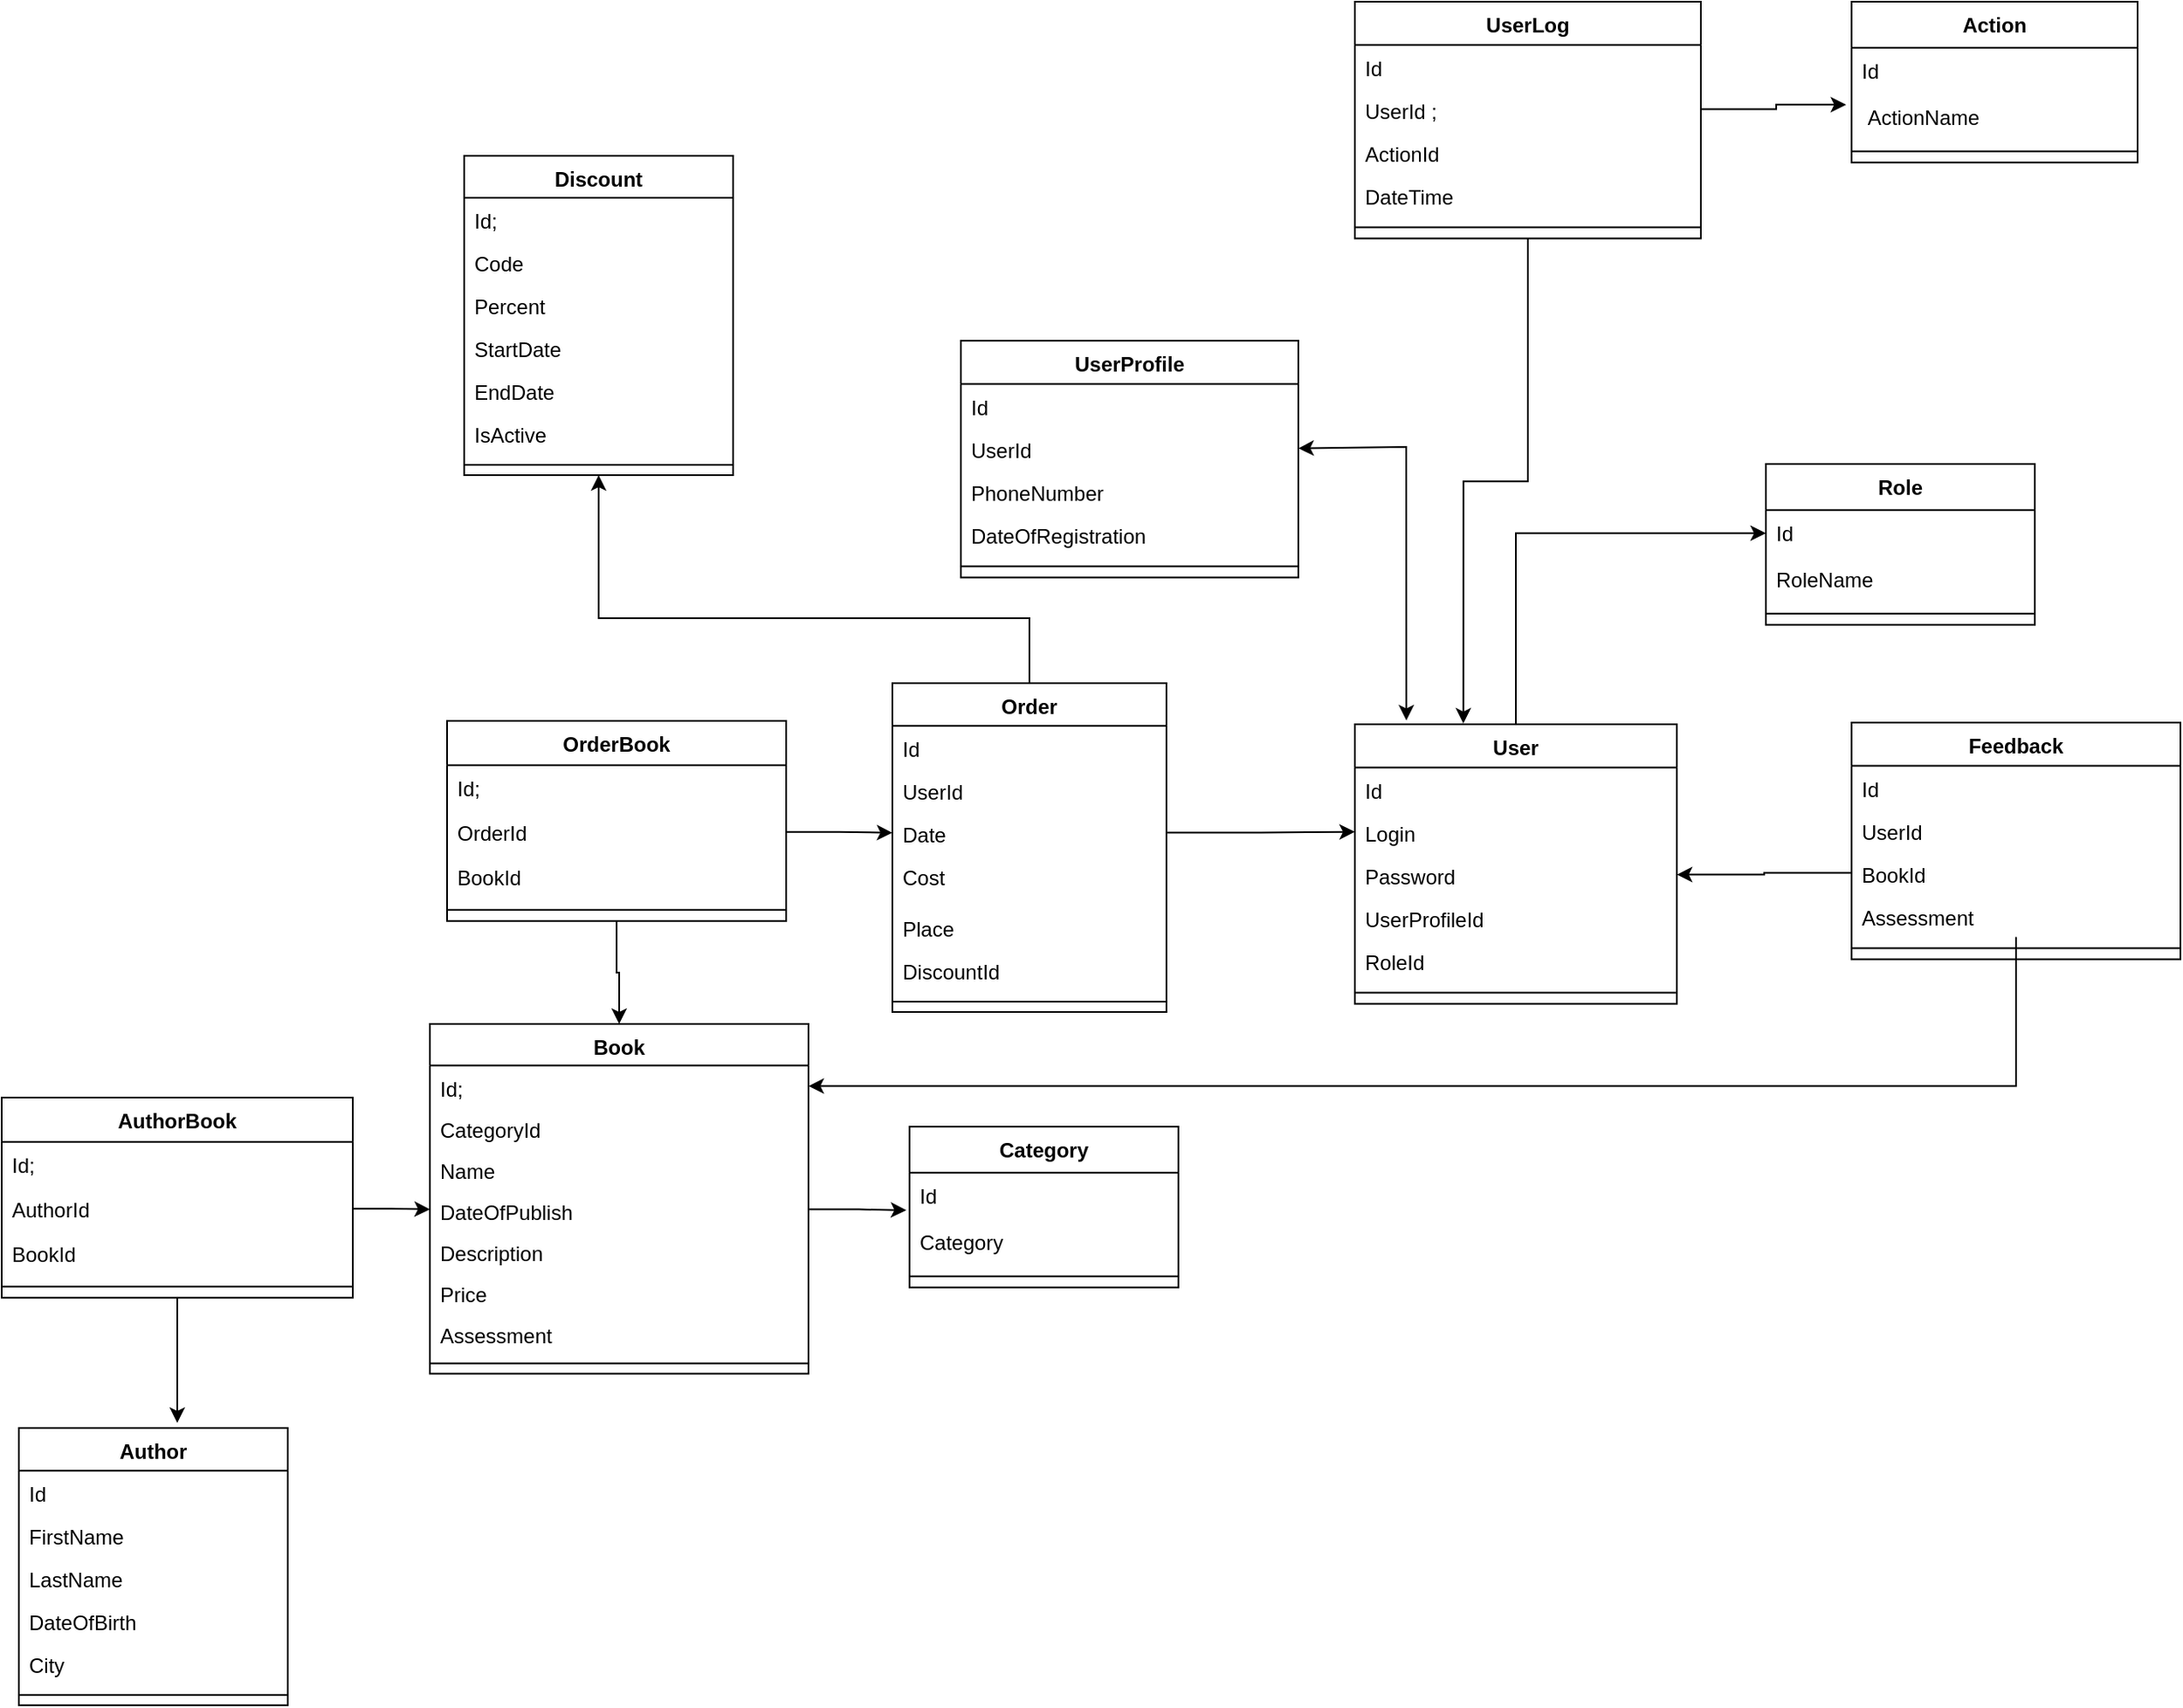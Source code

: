 <mxfile version="24.7.13">
  <diagram name="Page-1" id="c4acf3e9-155e-7222-9cf6-157b1a14988f">
    <mxGraphModel dx="1843" dy="796" grid="1" gridSize="10" guides="1" tooltips="1" connect="1" arrows="1" fold="1" page="1" pageScale="1" pageWidth="850" pageHeight="1100" background="none" math="0" shadow="0">
      <root>
        <mxCell id="0" />
        <mxCell id="1" parent="0" />
        <mxCell id="iVbq0e1Xjrqb1MVZPqU9-1" value="Author" style="swimlane;fontStyle=1;align=center;verticalAlign=top;childLayout=stackLayout;horizontal=1;startSize=24.831;horizontalStack=0;resizeParent=1;resizeParentMax=0;resizeLast=0;collapsible=0;marginBottom=0;" vertex="1" parent="1">
          <mxGeometry x="20" y="1093" width="157" height="161.831" as="geometry" />
        </mxCell>
        <mxCell id="iVbq0e1Xjrqb1MVZPqU9-2" value="Id" style="text;strokeColor=none;fillColor=none;align=left;verticalAlign=top;spacingLeft=4;spacingRight=4;overflow=hidden;rotatable=0;points=[[0,0.5],[1,0.5]];portConstraint=eastwest;" vertex="1" parent="iVbq0e1Xjrqb1MVZPqU9-1">
          <mxGeometry y="24.831" width="157" height="25" as="geometry" />
        </mxCell>
        <mxCell id="iVbq0e1Xjrqb1MVZPqU9-3" value="FirstName" style="text;strokeColor=none;fillColor=none;align=left;verticalAlign=top;spacingLeft=4;spacingRight=4;overflow=hidden;rotatable=0;points=[[0,0.5],[1,0.5]];portConstraint=eastwest;" vertex="1" parent="iVbq0e1Xjrqb1MVZPqU9-1">
          <mxGeometry y="49.831" width="157" height="25" as="geometry" />
        </mxCell>
        <mxCell id="iVbq0e1Xjrqb1MVZPqU9-4" value="LastName" style="text;strokeColor=none;fillColor=none;align=left;verticalAlign=top;spacingLeft=4;spacingRight=4;overflow=hidden;rotatable=0;points=[[0,0.5],[1,0.5]];portConstraint=eastwest;" vertex="1" parent="iVbq0e1Xjrqb1MVZPqU9-1">
          <mxGeometry y="74.831" width="157" height="25" as="geometry" />
        </mxCell>
        <mxCell id="iVbq0e1Xjrqb1MVZPqU9-5" value="DateOfBirth" style="text;strokeColor=none;fillColor=none;align=left;verticalAlign=top;spacingLeft=4;spacingRight=4;overflow=hidden;rotatable=0;points=[[0,0.5],[1,0.5]];portConstraint=eastwest;" vertex="1" parent="iVbq0e1Xjrqb1MVZPqU9-1">
          <mxGeometry y="99.831" width="157" height="25" as="geometry" />
        </mxCell>
        <mxCell id="iVbq0e1Xjrqb1MVZPqU9-6" value="City" style="text;strokeColor=none;fillColor=none;align=left;verticalAlign=top;spacingLeft=4;spacingRight=4;overflow=hidden;rotatable=0;points=[[0,0.5],[1,0.5]];portConstraint=eastwest;" vertex="1" parent="iVbq0e1Xjrqb1MVZPqU9-1">
          <mxGeometry y="124.831" width="157" height="25" as="geometry" />
        </mxCell>
        <mxCell id="iVbq0e1Xjrqb1MVZPqU9-7" style="line;strokeWidth=1;fillColor=none;align=left;verticalAlign=middle;spacingTop=-1;spacingLeft=3;spacingRight=3;rotatable=0;labelPosition=right;points=[];portConstraint=eastwest;strokeColor=inherit;" vertex="1" parent="iVbq0e1Xjrqb1MVZPqU9-1">
          <mxGeometry y="149.831" width="157" height="12" as="geometry" />
        </mxCell>
        <mxCell id="iVbq0e1Xjrqb1MVZPqU9-8" value="Book" style="swimlane;fontStyle=1;align=center;verticalAlign=top;childLayout=stackLayout;horizontal=1;startSize=24.259;horizontalStack=0;resizeParent=1;resizeParentMax=0;resizeLast=0;collapsible=0;marginBottom=0;" vertex="1" parent="1">
          <mxGeometry x="260" y="857" width="221" height="204.259" as="geometry" />
        </mxCell>
        <mxCell id="iVbq0e1Xjrqb1MVZPqU9-9" value="Id;" style="text;strokeColor=none;fillColor=none;align=left;verticalAlign=top;spacingLeft=4;spacingRight=4;overflow=hidden;rotatable=0;points=[[0,0.5],[1,0.5]];portConstraint=eastwest;" vertex="1" parent="iVbq0e1Xjrqb1MVZPqU9-8">
          <mxGeometry y="24.259" width="221" height="24" as="geometry" />
        </mxCell>
        <mxCell id="iVbq0e1Xjrqb1MVZPqU9-11" value="CategoryId" style="text;strokeColor=none;fillColor=none;align=left;verticalAlign=top;spacingLeft=4;spacingRight=4;overflow=hidden;rotatable=0;points=[[0,0.5],[1,0.5]];portConstraint=eastwest;" vertex="1" parent="iVbq0e1Xjrqb1MVZPqU9-8">
          <mxGeometry y="48.259" width="221" height="24" as="geometry" />
        </mxCell>
        <mxCell id="iVbq0e1Xjrqb1MVZPqU9-10" value="Name" style="text;strokeColor=none;fillColor=none;align=left;verticalAlign=top;spacingLeft=4;spacingRight=4;overflow=hidden;rotatable=0;points=[[0,0.5],[1,0.5]];portConstraint=eastwest;" vertex="1" parent="iVbq0e1Xjrqb1MVZPqU9-8">
          <mxGeometry y="72.259" width="221" height="24" as="geometry" />
        </mxCell>
        <mxCell id="iVbq0e1Xjrqb1MVZPqU9-12" value="DateOfPublish" style="text;strokeColor=none;fillColor=none;align=left;verticalAlign=top;spacingLeft=4;spacingRight=4;overflow=hidden;rotatable=0;points=[[0,0.5],[1,0.5]];portConstraint=eastwest;" vertex="1" parent="iVbq0e1Xjrqb1MVZPqU9-8">
          <mxGeometry y="96.259" width="221" height="24" as="geometry" />
        </mxCell>
        <mxCell id="iVbq0e1Xjrqb1MVZPqU9-13" value="Description" style="text;strokeColor=none;fillColor=none;align=left;verticalAlign=top;spacingLeft=4;spacingRight=4;overflow=hidden;rotatable=0;points=[[0,0.5],[1,0.5]];portConstraint=eastwest;" vertex="1" parent="iVbq0e1Xjrqb1MVZPqU9-8">
          <mxGeometry y="120.259" width="221" height="24" as="geometry" />
        </mxCell>
        <mxCell id="iVbq0e1Xjrqb1MVZPqU9-14" value="Price" style="text;strokeColor=none;fillColor=none;align=left;verticalAlign=top;spacingLeft=4;spacingRight=4;overflow=hidden;rotatable=0;points=[[0,0.5],[1,0.5]];portConstraint=eastwest;" vertex="1" parent="iVbq0e1Xjrqb1MVZPqU9-8">
          <mxGeometry y="144.259" width="221" height="24" as="geometry" />
        </mxCell>
        <mxCell id="iVbq0e1Xjrqb1MVZPqU9-15" value="Assessment" style="text;strokeColor=none;fillColor=none;align=left;verticalAlign=top;spacingLeft=4;spacingRight=4;overflow=hidden;rotatable=0;points=[[0,0.5],[1,0.5]];portConstraint=eastwest;" vertex="1" parent="iVbq0e1Xjrqb1MVZPqU9-8">
          <mxGeometry y="168.259" width="221" height="24" as="geometry" />
        </mxCell>
        <mxCell id="iVbq0e1Xjrqb1MVZPqU9-16" style="line;strokeWidth=1;fillColor=none;align=left;verticalAlign=middle;spacingTop=-1;spacingLeft=3;spacingRight=3;rotatable=0;labelPosition=right;points=[];portConstraint=eastwest;strokeColor=inherit;" vertex="1" parent="iVbq0e1Xjrqb1MVZPqU9-8">
          <mxGeometry y="192.259" width="221" height="12" as="geometry" />
        </mxCell>
        <mxCell id="iVbq0e1Xjrqb1MVZPqU9-117" style="edgeStyle=orthogonalEdgeStyle;rounded=0;orthogonalLoop=1;jettySize=auto;html=1;" edge="1" parent="1" source="iVbq0e1Xjrqb1MVZPqU9-17">
          <mxGeometry relative="1" as="geometry">
            <mxPoint x="112.5" y="1090" as="targetPoint" />
          </mxGeometry>
        </mxCell>
        <mxCell id="iVbq0e1Xjrqb1MVZPqU9-17" value="AuthorBook" style="swimlane;fontStyle=1;align=center;verticalAlign=top;childLayout=stackLayout;horizontal=1;startSize=25.911;horizontalStack=0;resizeParent=1;resizeParentMax=0;resizeLast=0;collapsible=0;marginBottom=0;" vertex="1" parent="1">
          <mxGeometry x="10" y="900" width="205" height="116.911" as="geometry" />
        </mxCell>
        <mxCell id="iVbq0e1Xjrqb1MVZPqU9-18" value="Id;" style="text;strokeColor=none;fillColor=none;align=left;verticalAlign=top;spacingLeft=4;spacingRight=4;overflow=hidden;rotatable=0;points=[[0,0.5],[1,0.5]];portConstraint=eastwest;" vertex="1" parent="iVbq0e1Xjrqb1MVZPqU9-17">
          <mxGeometry y="25.911" width="205" height="26" as="geometry" />
        </mxCell>
        <mxCell id="iVbq0e1Xjrqb1MVZPqU9-19" value="AuthorId " style="text;strokeColor=none;fillColor=none;align=left;verticalAlign=top;spacingLeft=4;spacingRight=4;overflow=hidden;rotatable=0;points=[[0,0.5],[1,0.5]];portConstraint=eastwest;" vertex="1" parent="iVbq0e1Xjrqb1MVZPqU9-17">
          <mxGeometry y="51.911" width="205" height="26" as="geometry" />
        </mxCell>
        <mxCell id="iVbq0e1Xjrqb1MVZPqU9-20" value="BookId" style="text;strokeColor=none;fillColor=none;align=left;verticalAlign=top;spacingLeft=4;spacingRight=4;overflow=hidden;rotatable=0;points=[[0,0.5],[1,0.5]];portConstraint=eastwest;" vertex="1" parent="iVbq0e1Xjrqb1MVZPqU9-17">
          <mxGeometry y="77.911" width="205" height="26" as="geometry" />
        </mxCell>
        <mxCell id="iVbq0e1Xjrqb1MVZPqU9-21" style="line;strokeWidth=1;fillColor=none;align=left;verticalAlign=middle;spacingTop=-1;spacingLeft=3;spacingRight=3;rotatable=0;labelPosition=right;points=[];portConstraint=eastwest;strokeColor=inherit;" vertex="1" parent="iVbq0e1Xjrqb1MVZPqU9-17">
          <mxGeometry y="103.911" width="205" height="13" as="geometry" />
        </mxCell>
        <mxCell id="iVbq0e1Xjrqb1MVZPqU9-22" value="Category" style="swimlane;fontStyle=1;align=center;verticalAlign=top;childLayout=stackLayout;horizontal=1;startSize=26.914;horizontalStack=0;resizeParent=1;resizeParentMax=0;resizeLast=0;collapsible=0;marginBottom=0;" vertex="1" parent="1">
          <mxGeometry x="540" y="917" width="157" height="93.914" as="geometry" />
        </mxCell>
        <mxCell id="iVbq0e1Xjrqb1MVZPqU9-23" value="Id" style="text;strokeColor=none;fillColor=none;align=left;verticalAlign=top;spacingLeft=4;spacingRight=4;overflow=hidden;rotatable=0;points=[[0,0.5],[1,0.5]];portConstraint=eastwest;" vertex="1" parent="iVbq0e1Xjrqb1MVZPqU9-22">
          <mxGeometry y="26.914" width="157" height="27" as="geometry" />
        </mxCell>
        <mxCell id="iVbq0e1Xjrqb1MVZPqU9-24" value="Category" style="text;strokeColor=none;fillColor=none;align=left;verticalAlign=top;spacingLeft=4;spacingRight=4;overflow=hidden;rotatable=0;points=[[0,0.5],[1,0.5]];portConstraint=eastwest;" vertex="1" parent="iVbq0e1Xjrqb1MVZPqU9-22">
          <mxGeometry y="53.914" width="157" height="27" as="geometry" />
        </mxCell>
        <mxCell id="iVbq0e1Xjrqb1MVZPqU9-25" style="line;strokeWidth=1;fillColor=none;align=left;verticalAlign=middle;spacingTop=-1;spacingLeft=3;spacingRight=3;rotatable=0;labelPosition=right;points=[];portConstraint=eastwest;strokeColor=inherit;" vertex="1" parent="iVbq0e1Xjrqb1MVZPqU9-22">
          <mxGeometry y="80.914" width="157" height="13" as="geometry" />
        </mxCell>
        <mxCell id="iVbq0e1Xjrqb1MVZPqU9-148" style="edgeStyle=orthogonalEdgeStyle;rounded=0;orthogonalLoop=1;jettySize=auto;html=1;entryX=0.5;entryY=1;entryDx=0;entryDy=0;" edge="1" parent="1" source="iVbq0e1Xjrqb1MVZPqU9-26" target="iVbq0e1Xjrqb1MVZPqU9-140">
          <mxGeometry relative="1" as="geometry">
            <Array as="points">
              <mxPoint x="610" y="620" />
              <mxPoint x="359" y="620" />
            </Array>
          </mxGeometry>
        </mxCell>
        <mxCell id="iVbq0e1Xjrqb1MVZPqU9-26" value="Order" style="swimlane;fontStyle=1;align=center;verticalAlign=top;childLayout=stackLayout;horizontal=1;startSize=24.831;horizontalStack=0;resizeParent=1;resizeParentMax=0;resizeLast=0;collapsible=0;marginBottom=0;" vertex="1" parent="1">
          <mxGeometry x="530" y="658" width="160" height="192.001" as="geometry" />
        </mxCell>
        <mxCell id="iVbq0e1Xjrqb1MVZPqU9-27" value="Id" style="text;strokeColor=none;fillColor=none;align=left;verticalAlign=top;spacingLeft=4;spacingRight=4;overflow=hidden;rotatable=0;points=[[0,0.5],[1,0.5]];portConstraint=eastwest;" vertex="1" parent="iVbq0e1Xjrqb1MVZPqU9-26">
          <mxGeometry y="24.831" width="160" height="25" as="geometry" />
        </mxCell>
        <mxCell id="iVbq0e1Xjrqb1MVZPqU9-28" value="UserId" style="text;strokeColor=none;fillColor=none;align=left;verticalAlign=top;spacingLeft=4;spacingRight=4;overflow=hidden;rotatable=0;points=[[0,0.5],[1,0.5]];portConstraint=eastwest;" vertex="1" parent="iVbq0e1Xjrqb1MVZPqU9-26">
          <mxGeometry y="49.831" width="160" height="25" as="geometry" />
        </mxCell>
        <mxCell id="iVbq0e1Xjrqb1MVZPqU9-29" value="Date" style="text;strokeColor=none;fillColor=none;align=left;verticalAlign=top;spacingLeft=4;spacingRight=4;overflow=hidden;rotatable=0;points=[[0,0.5],[1,0.5]];portConstraint=eastwest;" vertex="1" parent="iVbq0e1Xjrqb1MVZPqU9-26">
          <mxGeometry y="74.831" width="160" height="25" as="geometry" />
        </mxCell>
        <mxCell id="iVbq0e1Xjrqb1MVZPqU9-30" value="Cost" style="text;strokeColor=none;fillColor=none;align=left;verticalAlign=top;spacingLeft=4;spacingRight=4;overflow=hidden;rotatable=0;points=[[0,0.5],[1,0.5]];portConstraint=eastwest;" vertex="1" parent="iVbq0e1Xjrqb1MVZPqU9-26">
          <mxGeometry y="99.831" width="160" height="30.17" as="geometry" />
        </mxCell>
        <mxCell id="iVbq0e1Xjrqb1MVZPqU9-139" value="Place" style="text;strokeColor=none;fillColor=none;align=left;verticalAlign=top;spacingLeft=4;spacingRight=4;overflow=hidden;rotatable=0;points=[[0,0.5],[1,0.5]];portConstraint=eastwest;" vertex="1" parent="iVbq0e1Xjrqb1MVZPqU9-26">
          <mxGeometry y="130.001" width="160" height="25" as="geometry" />
        </mxCell>
        <mxCell id="iVbq0e1Xjrqb1MVZPqU9-31" value="DiscountId" style="text;strokeColor=none;fillColor=none;align=left;verticalAlign=top;spacingLeft=4;spacingRight=4;overflow=hidden;rotatable=0;points=[[0,0.5],[1,0.5]];portConstraint=eastwest;" vertex="1" parent="iVbq0e1Xjrqb1MVZPqU9-26">
          <mxGeometry y="155.001" width="160" height="25" as="geometry" />
        </mxCell>
        <mxCell id="iVbq0e1Xjrqb1MVZPqU9-32" style="line;strokeWidth=1;fillColor=none;align=left;verticalAlign=middle;spacingTop=-1;spacingLeft=3;spacingRight=3;rotatable=0;labelPosition=right;points=[];portConstraint=eastwest;strokeColor=inherit;" vertex="1" parent="iVbq0e1Xjrqb1MVZPqU9-26">
          <mxGeometry y="180.001" width="160" height="12" as="geometry" />
        </mxCell>
        <mxCell id="iVbq0e1Xjrqb1MVZPqU9-120" style="edgeStyle=orthogonalEdgeStyle;rounded=0;orthogonalLoop=1;jettySize=auto;html=1;entryX=0.5;entryY=0;entryDx=0;entryDy=0;" edge="1" parent="1" source="iVbq0e1Xjrqb1MVZPqU9-33" target="iVbq0e1Xjrqb1MVZPqU9-8">
          <mxGeometry relative="1" as="geometry" />
        </mxCell>
        <mxCell id="iVbq0e1Xjrqb1MVZPqU9-33" value="OrderBook" style="swimlane;fontStyle=1;align=center;verticalAlign=top;childLayout=stackLayout;horizontal=1;startSize=25.911;horizontalStack=0;resizeParent=1;resizeParentMax=0;resizeLast=0;collapsible=0;marginBottom=0;" vertex="1" parent="1">
          <mxGeometry x="270" y="680" width="198" height="116.911" as="geometry" />
        </mxCell>
        <mxCell id="iVbq0e1Xjrqb1MVZPqU9-34" value="Id;" style="text;strokeColor=none;fillColor=none;align=left;verticalAlign=top;spacingLeft=4;spacingRight=4;overflow=hidden;rotatable=0;points=[[0,0.5],[1,0.5]];portConstraint=eastwest;" vertex="1" parent="iVbq0e1Xjrqb1MVZPqU9-33">
          <mxGeometry y="25.911" width="198" height="26" as="geometry" />
        </mxCell>
        <mxCell id="iVbq0e1Xjrqb1MVZPqU9-35" value="OrderId " style="text;strokeColor=none;fillColor=none;align=left;verticalAlign=top;spacingLeft=4;spacingRight=4;overflow=hidden;rotatable=0;points=[[0,0.5],[1,0.5]];portConstraint=eastwest;" vertex="1" parent="iVbq0e1Xjrqb1MVZPqU9-33">
          <mxGeometry y="51.911" width="198" height="26" as="geometry" />
        </mxCell>
        <mxCell id="iVbq0e1Xjrqb1MVZPqU9-36" value="BookId" style="text;strokeColor=none;fillColor=none;align=left;verticalAlign=top;spacingLeft=4;spacingRight=4;overflow=hidden;rotatable=0;points=[[0,0.5],[1,0.5]];portConstraint=eastwest;" vertex="1" parent="iVbq0e1Xjrqb1MVZPqU9-33">
          <mxGeometry y="77.911" width="198" height="26" as="geometry" />
        </mxCell>
        <mxCell id="iVbq0e1Xjrqb1MVZPqU9-37" style="line;strokeWidth=1;fillColor=none;align=left;verticalAlign=middle;spacingTop=-1;spacingLeft=3;spacingRight=3;rotatable=0;labelPosition=right;points=[];portConstraint=eastwest;strokeColor=inherit;" vertex="1" parent="iVbq0e1Xjrqb1MVZPqU9-33">
          <mxGeometry y="103.911" width="198" height="13" as="geometry" />
        </mxCell>
        <mxCell id="iVbq0e1Xjrqb1MVZPqU9-125" style="edgeStyle=orthogonalEdgeStyle;rounded=0;orthogonalLoop=1;jettySize=auto;html=1;entryX=0;entryY=0.5;entryDx=0;entryDy=0;" edge="1" parent="1" source="iVbq0e1Xjrqb1MVZPqU9-38" target="iVbq0e1Xjrqb1MVZPqU9-51">
          <mxGeometry relative="1" as="geometry" />
        </mxCell>
        <mxCell id="iVbq0e1Xjrqb1MVZPqU9-38" value="User" style="swimlane;fontStyle=1;align=center;verticalAlign=top;childLayout=stackLayout;horizontal=1;startSize=25.273;horizontalStack=0;resizeParent=1;resizeParentMax=0;resizeLast=0;collapsible=0;marginBottom=0;" vertex="1" parent="1">
          <mxGeometry x="800" y="682" width="188" height="163.273" as="geometry" />
        </mxCell>
        <mxCell id="iVbq0e1Xjrqb1MVZPqU9-39" value="Id" style="text;strokeColor=none;fillColor=none;align=left;verticalAlign=top;spacingLeft=4;spacingRight=4;overflow=hidden;rotatable=0;points=[[0,0.5],[1,0.5]];portConstraint=eastwest;" vertex="1" parent="iVbq0e1Xjrqb1MVZPqU9-38">
          <mxGeometry y="25.273" width="188" height="25" as="geometry" />
        </mxCell>
        <mxCell id="iVbq0e1Xjrqb1MVZPqU9-40" value="Login" style="text;strokeColor=none;fillColor=none;align=left;verticalAlign=top;spacingLeft=4;spacingRight=4;overflow=hidden;rotatable=0;points=[[0,0.5],[1,0.5]];portConstraint=eastwest;" vertex="1" parent="iVbq0e1Xjrqb1MVZPqU9-38">
          <mxGeometry y="50.273" width="188" height="25" as="geometry" />
        </mxCell>
        <mxCell id="iVbq0e1Xjrqb1MVZPqU9-41" value="Password" style="text;strokeColor=none;fillColor=none;align=left;verticalAlign=top;spacingLeft=4;spacingRight=4;overflow=hidden;rotatable=0;points=[[0,0.5],[1,0.5]];portConstraint=eastwest;" vertex="1" parent="iVbq0e1Xjrqb1MVZPqU9-38">
          <mxGeometry y="75.273" width="188" height="25" as="geometry" />
        </mxCell>
        <mxCell id="iVbq0e1Xjrqb1MVZPqU9-149" value="UserProfileId" style="text;strokeColor=none;fillColor=none;align=left;verticalAlign=top;spacingLeft=4;spacingRight=4;overflow=hidden;rotatable=0;points=[[0,0.5],[1,0.5]];portConstraint=eastwest;" vertex="1" parent="iVbq0e1Xjrqb1MVZPqU9-38">
          <mxGeometry y="100.273" width="188" height="25" as="geometry" />
        </mxCell>
        <mxCell id="iVbq0e1Xjrqb1MVZPqU9-42" value="RoleId" style="text;strokeColor=none;fillColor=none;align=left;verticalAlign=top;spacingLeft=4;spacingRight=4;overflow=hidden;rotatable=0;points=[[0,0.5],[1,0.5]];portConstraint=eastwest;" vertex="1" parent="iVbq0e1Xjrqb1MVZPqU9-38">
          <mxGeometry y="125.273" width="188" height="25" as="geometry" />
        </mxCell>
        <mxCell id="iVbq0e1Xjrqb1MVZPqU9-43" style="line;strokeWidth=1;fillColor=none;align=left;verticalAlign=middle;spacingTop=-1;spacingLeft=3;spacingRight=3;rotatable=0;labelPosition=right;points=[];portConstraint=eastwest;strokeColor=inherit;" vertex="1" parent="iVbq0e1Xjrqb1MVZPqU9-38">
          <mxGeometry y="150.273" width="188" height="13" as="geometry" />
        </mxCell>
        <mxCell id="iVbq0e1Xjrqb1MVZPqU9-44" value="Feedback" style="swimlane;fontStyle=1;align=center;verticalAlign=top;childLayout=stackLayout;horizontal=1;startSize=25.273;horizontalStack=0;resizeParent=1;resizeParentMax=0;resizeLast=0;collapsible=0;marginBottom=0;" vertex="1" parent="1">
          <mxGeometry x="1090" y="681" width="192" height="138.273" as="geometry" />
        </mxCell>
        <mxCell id="iVbq0e1Xjrqb1MVZPqU9-45" value="Id" style="text;strokeColor=none;fillColor=none;align=left;verticalAlign=top;spacingLeft=4;spacingRight=4;overflow=hidden;rotatable=0;points=[[0,0.5],[1,0.5]];portConstraint=eastwest;" vertex="1" parent="iVbq0e1Xjrqb1MVZPqU9-44">
          <mxGeometry y="25.273" width="192" height="25" as="geometry" />
        </mxCell>
        <mxCell id="iVbq0e1Xjrqb1MVZPqU9-46" value="UserId " style="text;strokeColor=none;fillColor=none;align=left;verticalAlign=top;spacingLeft=4;spacingRight=4;overflow=hidden;rotatable=0;points=[[0,0.5],[1,0.5]];portConstraint=eastwest;" vertex="1" parent="iVbq0e1Xjrqb1MVZPqU9-44">
          <mxGeometry y="50.273" width="192" height="25" as="geometry" />
        </mxCell>
        <mxCell id="iVbq0e1Xjrqb1MVZPqU9-47" value="BookId " style="text;strokeColor=none;fillColor=none;align=left;verticalAlign=top;spacingLeft=4;spacingRight=4;overflow=hidden;rotatable=0;points=[[0,0.5],[1,0.5]];portConstraint=eastwest;" vertex="1" parent="iVbq0e1Xjrqb1MVZPqU9-44">
          <mxGeometry y="75.273" width="192" height="25" as="geometry" />
        </mxCell>
        <mxCell id="iVbq0e1Xjrqb1MVZPqU9-48" value="Assessment" style="text;strokeColor=none;fillColor=none;align=left;verticalAlign=top;spacingLeft=4;spacingRight=4;overflow=hidden;rotatable=0;points=[[0,0.5],[1,0.5]];portConstraint=eastwest;" vertex="1" parent="iVbq0e1Xjrqb1MVZPqU9-44">
          <mxGeometry y="100.273" width="192" height="25" as="geometry" />
        </mxCell>
        <mxCell id="iVbq0e1Xjrqb1MVZPqU9-49" style="line;strokeWidth=1;fillColor=none;align=left;verticalAlign=middle;spacingTop=-1;spacingLeft=3;spacingRight=3;rotatable=0;labelPosition=right;points=[];portConstraint=eastwest;strokeColor=inherit;" vertex="1" parent="iVbq0e1Xjrqb1MVZPqU9-44">
          <mxGeometry y="125.273" width="192" height="13" as="geometry" />
        </mxCell>
        <mxCell id="iVbq0e1Xjrqb1MVZPqU9-50" value="Role" style="swimlane;fontStyle=1;align=center;verticalAlign=top;childLayout=stackLayout;horizontal=1;startSize=26.914;horizontalStack=0;resizeParent=1;resizeParentMax=0;resizeLast=0;collapsible=0;marginBottom=0;" vertex="1" parent="1">
          <mxGeometry x="1040" y="530" width="157" height="93.914" as="geometry" />
        </mxCell>
        <mxCell id="iVbq0e1Xjrqb1MVZPqU9-51" value="Id" style="text;strokeColor=none;fillColor=none;align=left;verticalAlign=top;spacingLeft=4;spacingRight=4;overflow=hidden;rotatable=0;points=[[0,0.5],[1,0.5]];portConstraint=eastwest;" vertex="1" parent="iVbq0e1Xjrqb1MVZPqU9-50">
          <mxGeometry y="26.914" width="157" height="27" as="geometry" />
        </mxCell>
        <mxCell id="iVbq0e1Xjrqb1MVZPqU9-52" value="RoleName" style="text;strokeColor=none;fillColor=none;align=left;verticalAlign=top;spacingLeft=4;spacingRight=4;overflow=hidden;rotatable=0;points=[[0,0.5],[1,0.5]];portConstraint=eastwest;" vertex="1" parent="iVbq0e1Xjrqb1MVZPqU9-50">
          <mxGeometry y="53.914" width="157" height="27" as="geometry" />
        </mxCell>
        <mxCell id="iVbq0e1Xjrqb1MVZPqU9-53" style="line;strokeWidth=1;fillColor=none;align=left;verticalAlign=middle;spacingTop=-1;spacingLeft=3;spacingRight=3;rotatable=0;labelPosition=right;points=[];portConstraint=eastwest;strokeColor=inherit;" vertex="1" parent="iVbq0e1Xjrqb1MVZPqU9-50">
          <mxGeometry y="80.914" width="157" height="13" as="geometry" />
        </mxCell>
        <mxCell id="iVbq0e1Xjrqb1MVZPqU9-62" value="UserLog" style="swimlane;fontStyle=1;align=center;verticalAlign=top;childLayout=stackLayout;horizontal=1;startSize=25.273;horizontalStack=0;resizeParent=1;resizeParentMax=0;resizeLast=0;collapsible=0;marginBottom=0;" vertex="1" parent="1">
          <mxGeometry x="800" y="260" width="202" height="138.273" as="geometry" />
        </mxCell>
        <mxCell id="iVbq0e1Xjrqb1MVZPqU9-63" value="Id" style="text;strokeColor=none;fillColor=none;align=left;verticalAlign=top;spacingLeft=4;spacingRight=4;overflow=hidden;rotatable=0;points=[[0,0.5],[1,0.5]];portConstraint=eastwest;" vertex="1" parent="iVbq0e1Xjrqb1MVZPqU9-62">
          <mxGeometry y="25.273" width="202" height="25" as="geometry" />
        </mxCell>
        <mxCell id="iVbq0e1Xjrqb1MVZPqU9-64" value="UserId ;" style="text;strokeColor=none;fillColor=none;align=left;verticalAlign=top;spacingLeft=4;spacingRight=4;overflow=hidden;rotatable=0;points=[[0,0.5],[1,0.5]];portConstraint=eastwest;" vertex="1" parent="iVbq0e1Xjrqb1MVZPqU9-62">
          <mxGeometry y="50.273" width="202" height="25" as="geometry" />
        </mxCell>
        <mxCell id="iVbq0e1Xjrqb1MVZPqU9-65" value="ActionId " style="text;strokeColor=none;fillColor=none;align=left;verticalAlign=top;spacingLeft=4;spacingRight=4;overflow=hidden;rotatable=0;points=[[0,0.5],[1,0.5]];portConstraint=eastwest;" vertex="1" parent="iVbq0e1Xjrqb1MVZPqU9-62">
          <mxGeometry y="75.273" width="202" height="25" as="geometry" />
        </mxCell>
        <mxCell id="iVbq0e1Xjrqb1MVZPqU9-66" value="DateTime" style="text;strokeColor=none;fillColor=none;align=left;verticalAlign=top;spacingLeft=4;spacingRight=4;overflow=hidden;rotatable=0;points=[[0,0.5],[1,0.5]];portConstraint=eastwest;" vertex="1" parent="iVbq0e1Xjrqb1MVZPqU9-62">
          <mxGeometry y="100.273" width="202" height="25" as="geometry" />
        </mxCell>
        <mxCell id="iVbq0e1Xjrqb1MVZPqU9-67" style="line;strokeWidth=1;fillColor=none;align=left;verticalAlign=middle;spacingTop=-1;spacingLeft=3;spacingRight=3;rotatable=0;labelPosition=right;points=[];portConstraint=eastwest;strokeColor=inherit;" vertex="1" parent="iVbq0e1Xjrqb1MVZPqU9-62">
          <mxGeometry y="125.273" width="202" height="13" as="geometry" />
        </mxCell>
        <mxCell id="iVbq0e1Xjrqb1MVZPqU9-68" value="Action" style="swimlane;fontStyle=1;align=center;verticalAlign=top;childLayout=stackLayout;horizontal=1;startSize=26.914;horizontalStack=0;resizeParent=1;resizeParentMax=0;resizeLast=0;collapsible=0;marginBottom=0;" vertex="1" parent="1">
          <mxGeometry x="1090" y="260" width="167" height="93.914" as="geometry" />
        </mxCell>
        <mxCell id="iVbq0e1Xjrqb1MVZPqU9-69" value="Id" style="text;strokeColor=none;fillColor=none;align=left;verticalAlign=top;spacingLeft=4;spacingRight=4;overflow=hidden;rotatable=0;points=[[0,0.5],[1,0.5]];portConstraint=eastwest;" vertex="1" parent="iVbq0e1Xjrqb1MVZPqU9-68">
          <mxGeometry y="26.914" width="167" height="27" as="geometry" />
        </mxCell>
        <mxCell id="iVbq0e1Xjrqb1MVZPqU9-70" value=" ActionName" style="text;strokeColor=none;fillColor=none;align=left;verticalAlign=top;spacingLeft=4;spacingRight=4;overflow=hidden;rotatable=0;points=[[0,0.5],[1,0.5]];portConstraint=eastwest;" vertex="1" parent="iVbq0e1Xjrqb1MVZPqU9-68">
          <mxGeometry y="53.914" width="167" height="27" as="geometry" />
        </mxCell>
        <mxCell id="iVbq0e1Xjrqb1MVZPqU9-71" style="line;strokeWidth=1;fillColor=none;align=left;verticalAlign=middle;spacingTop=-1;spacingLeft=3;spacingRight=3;rotatable=0;labelPosition=right;points=[];portConstraint=eastwest;strokeColor=inherit;" vertex="1" parent="iVbq0e1Xjrqb1MVZPqU9-68">
          <mxGeometry y="80.914" width="167" height="13" as="geometry" />
        </mxCell>
        <mxCell id="iVbq0e1Xjrqb1MVZPqU9-72" value="UserProfile" style="swimlane;fontStyle=1;align=center;verticalAlign=top;childLayout=stackLayout;horizontal=1;startSize=25.273;horizontalStack=0;resizeParent=1;resizeParentMax=0;resizeLast=0;collapsible=0;marginBottom=0;" vertex="1" parent="1">
          <mxGeometry x="570" y="458" width="197" height="138.273" as="geometry" />
        </mxCell>
        <mxCell id="iVbq0e1Xjrqb1MVZPqU9-73" value="Id" style="text;strokeColor=none;fillColor=none;align=left;verticalAlign=top;spacingLeft=4;spacingRight=4;overflow=hidden;rotatable=0;points=[[0,0.5],[1,0.5]];portConstraint=eastwest;" vertex="1" parent="iVbq0e1Xjrqb1MVZPqU9-72">
          <mxGeometry y="25.273" width="197" height="25" as="geometry" />
        </mxCell>
        <mxCell id="iVbq0e1Xjrqb1MVZPqU9-74" value="UserId" style="text;strokeColor=none;fillColor=none;align=left;verticalAlign=top;spacingLeft=4;spacingRight=4;overflow=hidden;rotatable=0;points=[[0,0.5],[1,0.5]];portConstraint=eastwest;" vertex="1" parent="iVbq0e1Xjrqb1MVZPqU9-72">
          <mxGeometry y="50.273" width="197" height="25" as="geometry" />
        </mxCell>
        <mxCell id="iVbq0e1Xjrqb1MVZPqU9-75" value="PhoneNumber" style="text;strokeColor=none;fillColor=none;align=left;verticalAlign=top;spacingLeft=4;spacingRight=4;overflow=hidden;rotatable=0;points=[[0,0.5],[1,0.5]];portConstraint=eastwest;" vertex="1" parent="iVbq0e1Xjrqb1MVZPqU9-72">
          <mxGeometry y="75.273" width="197" height="25" as="geometry" />
        </mxCell>
        <mxCell id="iVbq0e1Xjrqb1MVZPqU9-76" value="DateOfRegistration" style="text;strokeColor=none;fillColor=none;align=left;verticalAlign=top;spacingLeft=4;spacingRight=4;overflow=hidden;rotatable=0;points=[[0,0.5],[1,0.5]];portConstraint=eastwest;" vertex="1" parent="iVbq0e1Xjrqb1MVZPqU9-72">
          <mxGeometry y="100.273" width="197" height="25" as="geometry" />
        </mxCell>
        <mxCell id="iVbq0e1Xjrqb1MVZPqU9-77" style="line;strokeWidth=1;fillColor=none;align=left;verticalAlign=middle;spacingTop=-1;spacingLeft=3;spacingRight=3;rotatable=0;labelPosition=right;points=[];portConstraint=eastwest;strokeColor=inherit;" vertex="1" parent="iVbq0e1Xjrqb1MVZPqU9-72">
          <mxGeometry y="125.273" width="197" height="13" as="geometry" />
        </mxCell>
        <mxCell id="iVbq0e1Xjrqb1MVZPqU9-118" style="edgeStyle=orthogonalEdgeStyle;rounded=0;orthogonalLoop=1;jettySize=auto;html=1;exitX=1;exitY=0.5;exitDx=0;exitDy=0;entryX=0;entryY=0.5;entryDx=0;entryDy=0;" edge="1" parent="1" source="iVbq0e1Xjrqb1MVZPqU9-19" target="iVbq0e1Xjrqb1MVZPqU9-12">
          <mxGeometry relative="1" as="geometry" />
        </mxCell>
        <mxCell id="iVbq0e1Xjrqb1MVZPqU9-119" style="edgeStyle=orthogonalEdgeStyle;rounded=0;orthogonalLoop=1;jettySize=auto;html=1;exitX=1;exitY=0.5;exitDx=0;exitDy=0;entryX=0;entryY=0.5;entryDx=0;entryDy=0;" edge="1" parent="1" source="iVbq0e1Xjrqb1MVZPqU9-35" target="iVbq0e1Xjrqb1MVZPqU9-29">
          <mxGeometry relative="1" as="geometry" />
        </mxCell>
        <mxCell id="iVbq0e1Xjrqb1MVZPqU9-121" style="edgeStyle=orthogonalEdgeStyle;rounded=0;orthogonalLoop=1;jettySize=auto;html=1;entryX=-0.012;entryY=-0.189;entryDx=0;entryDy=0;entryPerimeter=0;" edge="1" parent="1" source="iVbq0e1Xjrqb1MVZPqU9-12" target="iVbq0e1Xjrqb1MVZPqU9-24">
          <mxGeometry relative="1" as="geometry" />
        </mxCell>
        <mxCell id="iVbq0e1Xjrqb1MVZPqU9-127" value="" style="endArrow=classic;startArrow=classic;html=1;rounded=0;entryX=0.16;entryY=-0.014;entryDx=0;entryDy=0;entryPerimeter=0;exitX=1;exitY=0.5;exitDx=0;exitDy=0;" edge="1" parent="1" source="iVbq0e1Xjrqb1MVZPqU9-74" target="iVbq0e1Xjrqb1MVZPqU9-38">
          <mxGeometry width="50" height="50" relative="1" as="geometry">
            <mxPoint x="790" y="530" as="sourcePoint" />
            <mxPoint x="630" y="650" as="targetPoint" />
            <Array as="points">
              <mxPoint x="830" y="520" />
            </Array>
          </mxGeometry>
        </mxCell>
        <mxCell id="iVbq0e1Xjrqb1MVZPqU9-128" style="edgeStyle=orthogonalEdgeStyle;rounded=0;orthogonalLoop=1;jettySize=auto;html=1;exitX=0.5;exitY=1;exitDx=0;exitDy=0;entryX=0.337;entryY=-0.003;entryDx=0;entryDy=0;entryPerimeter=0;" edge="1" parent="1" source="iVbq0e1Xjrqb1MVZPqU9-62" target="iVbq0e1Xjrqb1MVZPqU9-38">
          <mxGeometry relative="1" as="geometry" />
        </mxCell>
        <mxCell id="iVbq0e1Xjrqb1MVZPqU9-131" style="edgeStyle=orthogonalEdgeStyle;rounded=0;orthogonalLoop=1;jettySize=auto;html=1;entryX=0;entryY=0.5;entryDx=0;entryDy=0;" edge="1" parent="1" source="iVbq0e1Xjrqb1MVZPqU9-29" target="iVbq0e1Xjrqb1MVZPqU9-40">
          <mxGeometry relative="1" as="geometry" />
        </mxCell>
        <mxCell id="iVbq0e1Xjrqb1MVZPqU9-133" style="edgeStyle=orthogonalEdgeStyle;rounded=0;orthogonalLoop=1;jettySize=auto;html=1;entryX=-0.019;entryY=0.23;entryDx=0;entryDy=0;entryPerimeter=0;" edge="1" parent="1" source="iVbq0e1Xjrqb1MVZPqU9-64" target="iVbq0e1Xjrqb1MVZPqU9-70">
          <mxGeometry relative="1" as="geometry" />
        </mxCell>
        <mxCell id="iVbq0e1Xjrqb1MVZPqU9-134" style="edgeStyle=orthogonalEdgeStyle;rounded=0;orthogonalLoop=1;jettySize=auto;html=1;entryX=1;entryY=0.5;entryDx=0;entryDy=0;" edge="1" parent="1" source="iVbq0e1Xjrqb1MVZPqU9-47" target="iVbq0e1Xjrqb1MVZPqU9-41">
          <mxGeometry relative="1" as="geometry" />
        </mxCell>
        <mxCell id="iVbq0e1Xjrqb1MVZPqU9-135" style="edgeStyle=orthogonalEdgeStyle;rounded=0;orthogonalLoop=1;jettySize=auto;html=1;entryX=1;entryY=0.5;entryDx=0;entryDy=0;" edge="1" parent="1" source="iVbq0e1Xjrqb1MVZPqU9-48" target="iVbq0e1Xjrqb1MVZPqU9-9">
          <mxGeometry relative="1" as="geometry">
            <Array as="points">
              <mxPoint x="1186" y="893" />
            </Array>
          </mxGeometry>
        </mxCell>
        <mxCell id="iVbq0e1Xjrqb1MVZPqU9-140" value="Discount" style="swimlane;fontStyle=1;align=center;verticalAlign=top;childLayout=stackLayout;horizontal=1;startSize=24.507;horizontalStack=0;resizeParent=1;resizeParentMax=0;resizeLast=0;collapsible=0;marginBottom=0;" vertex="1" parent="1">
          <mxGeometry x="280" y="350" width="157" height="186.507" as="geometry" />
        </mxCell>
        <mxCell id="iVbq0e1Xjrqb1MVZPqU9-141" value="Id;" style="text;strokeColor=none;fillColor=none;align=left;verticalAlign=top;spacingLeft=4;spacingRight=4;overflow=hidden;rotatable=0;points=[[0,0.5],[1,0.5]];portConstraint=eastwest;" vertex="1" parent="iVbq0e1Xjrqb1MVZPqU9-140">
          <mxGeometry y="24.507" width="157" height="25" as="geometry" />
        </mxCell>
        <mxCell id="iVbq0e1Xjrqb1MVZPqU9-142" value="Code" style="text;strokeColor=none;fillColor=none;align=left;verticalAlign=top;spacingLeft=4;spacingRight=4;overflow=hidden;rotatable=0;points=[[0,0.5],[1,0.5]];portConstraint=eastwest;" vertex="1" parent="iVbq0e1Xjrqb1MVZPqU9-140">
          <mxGeometry y="49.507" width="157" height="25" as="geometry" />
        </mxCell>
        <mxCell id="iVbq0e1Xjrqb1MVZPqU9-143" value="Percent" style="text;strokeColor=none;fillColor=none;align=left;verticalAlign=top;spacingLeft=4;spacingRight=4;overflow=hidden;rotatable=0;points=[[0,0.5],[1,0.5]];portConstraint=eastwest;" vertex="1" parent="iVbq0e1Xjrqb1MVZPqU9-140">
          <mxGeometry y="74.507" width="157" height="25" as="geometry" />
        </mxCell>
        <mxCell id="iVbq0e1Xjrqb1MVZPqU9-144" value="StartDate" style="text;strokeColor=none;fillColor=none;align=left;verticalAlign=top;spacingLeft=4;spacingRight=4;overflow=hidden;rotatable=0;points=[[0,0.5],[1,0.5]];portConstraint=eastwest;" vertex="1" parent="iVbq0e1Xjrqb1MVZPqU9-140">
          <mxGeometry y="99.507" width="157" height="25" as="geometry" />
        </mxCell>
        <mxCell id="iVbq0e1Xjrqb1MVZPqU9-145" value="EndDate" style="text;strokeColor=none;fillColor=none;align=left;verticalAlign=top;spacingLeft=4;spacingRight=4;overflow=hidden;rotatable=0;points=[[0,0.5],[1,0.5]];portConstraint=eastwest;" vertex="1" parent="iVbq0e1Xjrqb1MVZPqU9-140">
          <mxGeometry y="124.507" width="157" height="25" as="geometry" />
        </mxCell>
        <mxCell id="iVbq0e1Xjrqb1MVZPqU9-146" value="IsActive" style="text;strokeColor=none;fillColor=none;align=left;verticalAlign=top;spacingLeft=4;spacingRight=4;overflow=hidden;rotatable=0;points=[[0,0.5],[1,0.5]];portConstraint=eastwest;" vertex="1" parent="iVbq0e1Xjrqb1MVZPqU9-140">
          <mxGeometry y="149.507" width="157" height="25" as="geometry" />
        </mxCell>
        <mxCell id="iVbq0e1Xjrqb1MVZPqU9-147" style="line;strokeWidth=1;fillColor=none;align=left;verticalAlign=middle;spacingTop=-1;spacingLeft=3;spacingRight=3;rotatable=0;labelPosition=right;points=[];portConstraint=eastwest;strokeColor=inherit;" vertex="1" parent="iVbq0e1Xjrqb1MVZPqU9-140">
          <mxGeometry y="174.507" width="157" height="12" as="geometry" />
        </mxCell>
      </root>
    </mxGraphModel>
  </diagram>
</mxfile>
